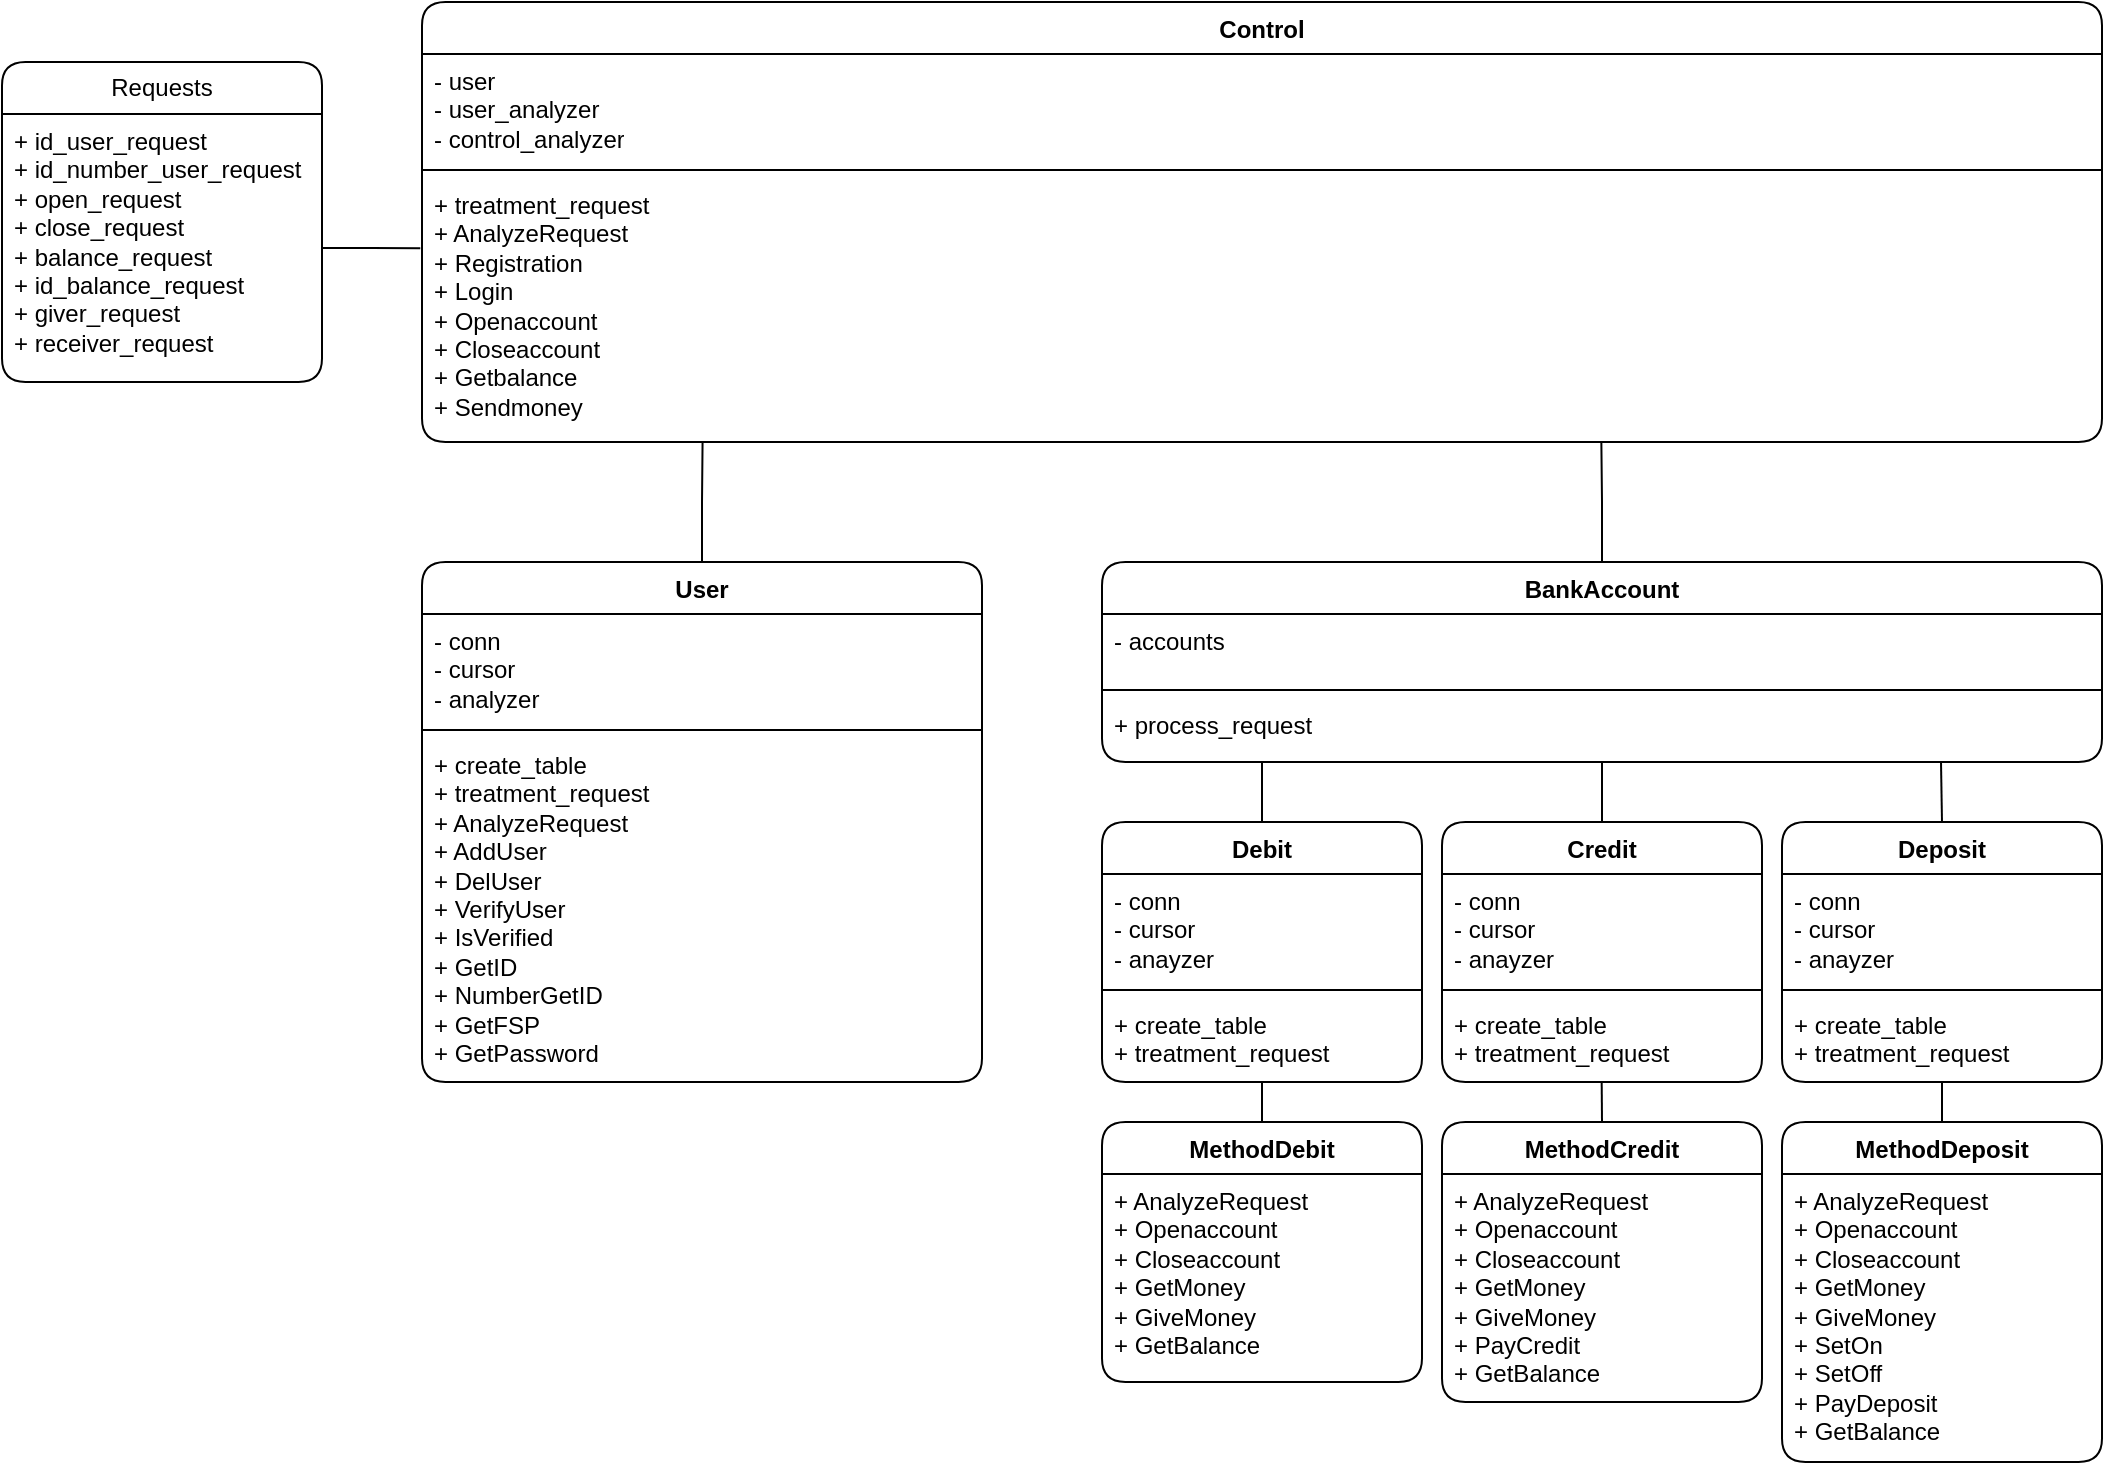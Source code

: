 <mxfile version="24.2.1" type="github">
  <diagram id="C5RBs43oDa-KdzZeNtuy" name="Page-1">
    <mxGraphModel dx="1196" dy="709" grid="1" gridSize="10" guides="1" tooltips="1" connect="1" arrows="1" fold="1" page="1" pageScale="1" pageWidth="827" pageHeight="1169" math="0" shadow="0">
      <root>
        <mxCell id="WIyWlLk6GJQsqaUBKTNV-0" />
        <mxCell id="WIyWlLk6GJQsqaUBKTNV-1" parent="WIyWlLk6GJQsqaUBKTNV-0" />
        <mxCell id="fyniwcf8nX9ECilfkQTT-41" value="Control" style="swimlane;fontStyle=1;align=center;verticalAlign=top;childLayout=stackLayout;horizontal=1;startSize=26;horizontalStack=0;resizeParent=1;resizeParentMax=0;resizeLast=0;collapsible=1;marginBottom=0;whiteSpace=wrap;html=1;rounded=1;glass=0;swimlaneLine=1;shadow=0;" parent="WIyWlLk6GJQsqaUBKTNV-1" vertex="1">
          <mxGeometry x="430" y="590" width="840" height="220" as="geometry" />
        </mxCell>
        <mxCell id="fyniwcf8nX9ECilfkQTT-42" value="- user&lt;div&gt;- user_analyzer&lt;/div&gt;&lt;div&gt;- control_analyzer&lt;/div&gt;" style="text;strokeColor=none;fillColor=none;align=left;verticalAlign=top;spacingLeft=4;spacingRight=4;overflow=hidden;rotatable=0;points=[[0,0.5],[1,0.5]];portConstraint=eastwest;whiteSpace=wrap;html=1;rounded=0;" parent="fyniwcf8nX9ECilfkQTT-41" vertex="1">
          <mxGeometry y="26" width="840" height="54" as="geometry" />
        </mxCell>
        <mxCell id="fyniwcf8nX9ECilfkQTT-43" value="" style="line;strokeWidth=1;fillColor=none;align=left;verticalAlign=middle;spacingTop=-1;spacingLeft=3;spacingRight=3;rotatable=0;labelPosition=right;points=[];portConstraint=eastwest;strokeColor=inherit;" parent="fyniwcf8nX9ECilfkQTT-41" vertex="1">
          <mxGeometry y="80" width="840" height="8" as="geometry" />
        </mxCell>
        <mxCell id="fyniwcf8nX9ECilfkQTT-44" value="&lt;div&gt;+ treatment_request&lt;br&gt;+ AnalyzeRequest&lt;br&gt;+ Registration&lt;/div&gt;&lt;div&gt;+ Login&lt;/div&gt;&lt;div&gt;+ Openaccount&lt;br&gt;+ Closeaccount&lt;/div&gt;&lt;div&gt;+ Getbalance&lt;/div&gt;&lt;div&gt;+ Sendmoney&lt;/div&gt;" style="text;strokeColor=none;fillColor=none;align=left;verticalAlign=top;spacingLeft=4;spacingRight=4;overflow=hidden;rotatable=0;points=[[0,0.5],[1,0.5]];portConstraint=eastwest;whiteSpace=wrap;html=1;" parent="fyniwcf8nX9ECilfkQTT-41" vertex="1">
          <mxGeometry y="88" width="840" height="132" as="geometry" />
        </mxCell>
        <mxCell id="fyniwcf8nX9ECilfkQTT-45" value="User" style="swimlane;fontStyle=1;align=center;verticalAlign=top;childLayout=stackLayout;horizontal=1;startSize=26;horizontalStack=0;resizeParent=1;resizeParentMax=0;resizeLast=0;collapsible=1;marginBottom=0;whiteSpace=wrap;html=1;rounded=1;" parent="WIyWlLk6GJQsqaUBKTNV-1" vertex="1">
          <mxGeometry x="430" y="870" width="280" height="260" as="geometry" />
        </mxCell>
        <mxCell id="fyniwcf8nX9ECilfkQTT-46" value="- conn&lt;div&gt;- cursor&lt;/div&gt;&lt;div&gt;- analyzer&lt;/div&gt;" style="text;strokeColor=none;fillColor=none;align=left;verticalAlign=top;spacingLeft=4;spacingRight=4;overflow=hidden;rotatable=0;points=[[0,0.5],[1,0.5]];portConstraint=eastwest;whiteSpace=wrap;html=1;" parent="fyniwcf8nX9ECilfkQTT-45" vertex="1">
          <mxGeometry y="26" width="280" height="54" as="geometry" />
        </mxCell>
        <mxCell id="fyniwcf8nX9ECilfkQTT-47" value="" style="line;strokeWidth=1;fillColor=none;align=left;verticalAlign=middle;spacingTop=-1;spacingLeft=3;spacingRight=3;rotatable=0;labelPosition=right;points=[];portConstraint=eastwest;strokeColor=inherit;" parent="fyniwcf8nX9ECilfkQTT-45" vertex="1">
          <mxGeometry y="80" width="280" height="8" as="geometry" />
        </mxCell>
        <mxCell id="fyniwcf8nX9ECilfkQTT-48" value="&lt;div&gt;+ create_table&lt;/div&gt;&lt;div&gt;+ treatment_request&lt;br&gt;+ AnalyzeRequest&lt;br&gt;+ AddUser&lt;/div&gt;&lt;div&gt;+ DelUser&lt;/div&gt;&lt;div&gt;+ VerifyUser&lt;/div&gt;&lt;div&gt;+ IsVerified&lt;/div&gt;&lt;div&gt;+ GetID&lt;/div&gt;&lt;div&gt;+ NumberGetID&lt;/div&gt;&lt;div&gt;+ GetFSP&lt;/div&gt;&lt;div&gt;+ GetPassword&lt;/div&gt;&lt;div&gt;&lt;br&gt;&lt;/div&gt;" style="text;strokeColor=none;fillColor=none;align=left;verticalAlign=top;spacingLeft=4;spacingRight=4;overflow=hidden;rotatable=0;points=[[0,0.5],[1,0.5]];portConstraint=eastwest;whiteSpace=wrap;html=1;" parent="fyniwcf8nX9ECilfkQTT-45" vertex="1">
          <mxGeometry y="88" width="280" height="172" as="geometry" />
        </mxCell>
        <mxCell id="fyniwcf8nX9ECilfkQTT-49" value="Requests" style="swimlane;fontStyle=0;childLayout=stackLayout;horizontal=1;startSize=26;fillColor=none;horizontalStack=0;resizeParent=1;resizeParentMax=0;resizeLast=0;collapsible=1;marginBottom=0;whiteSpace=wrap;html=1;rounded=1;" parent="WIyWlLk6GJQsqaUBKTNV-1" vertex="1">
          <mxGeometry x="220" y="620" width="160" height="160" as="geometry" />
        </mxCell>
        <mxCell id="fyniwcf8nX9ECilfkQTT-50" value="+ id_user_request&lt;div&gt;+ id_number_user_request&lt;/div&gt;&lt;div&gt;+ open_request&lt;/div&gt;&lt;div&gt;+ close_request&lt;br&gt;+ balance_request&lt;br&gt;+ id_balance_request&lt;/div&gt;&lt;div&gt;+ giver_request&lt;br&gt;+ receiver_request&lt;/div&gt;" style="text;strokeColor=none;fillColor=none;align=left;verticalAlign=top;spacingLeft=4;spacingRight=4;overflow=hidden;rotatable=0;points=[[0,0.5],[1,0.5]];portConstraint=eastwest;whiteSpace=wrap;html=1;" parent="fyniwcf8nX9ECilfkQTT-49" vertex="1">
          <mxGeometry y="26" width="160" height="134" as="geometry" />
        </mxCell>
        <mxCell id="fyniwcf8nX9ECilfkQTT-51" value="BankAccount" style="swimlane;fontStyle=1;align=center;verticalAlign=top;childLayout=stackLayout;horizontal=1;startSize=26;horizontalStack=0;resizeParent=1;resizeParentMax=0;resizeLast=0;collapsible=1;marginBottom=0;whiteSpace=wrap;html=1;rounded=1;" parent="WIyWlLk6GJQsqaUBKTNV-1" vertex="1">
          <mxGeometry x="770" y="870" width="500" height="100" as="geometry" />
        </mxCell>
        <mxCell id="fyniwcf8nX9ECilfkQTT-52" value="- accounts" style="text;strokeColor=none;fillColor=none;align=left;verticalAlign=top;spacingLeft=4;spacingRight=4;overflow=hidden;rotatable=0;points=[[0,0.5],[1,0.5]];portConstraint=eastwest;whiteSpace=wrap;html=1;" parent="fyniwcf8nX9ECilfkQTT-51" vertex="1">
          <mxGeometry y="26" width="500" height="34" as="geometry" />
        </mxCell>
        <mxCell id="fyniwcf8nX9ECilfkQTT-53" value="" style="line;strokeWidth=1;fillColor=none;align=left;verticalAlign=middle;spacingTop=-1;spacingLeft=3;spacingRight=3;rotatable=0;labelPosition=right;points=[];portConstraint=eastwest;strokeColor=inherit;" parent="fyniwcf8nX9ECilfkQTT-51" vertex="1">
          <mxGeometry y="60" width="500" height="8" as="geometry" />
        </mxCell>
        <mxCell id="fyniwcf8nX9ECilfkQTT-54" value="+ process_request" style="text;strokeColor=none;fillColor=none;align=left;verticalAlign=top;spacingLeft=4;spacingRight=4;overflow=hidden;rotatable=0;points=[[0,0.5],[1,0.5]];portConstraint=eastwest;whiteSpace=wrap;html=1;" parent="fyniwcf8nX9ECilfkQTT-51" vertex="1">
          <mxGeometry y="68" width="500" height="32" as="geometry" />
        </mxCell>
        <mxCell id="fyniwcf8nX9ECilfkQTT-55" value="Debit" style="swimlane;fontStyle=1;align=center;verticalAlign=top;childLayout=stackLayout;horizontal=1;startSize=26;horizontalStack=0;resizeParent=1;resizeParentMax=0;resizeLast=0;collapsible=1;marginBottom=0;whiteSpace=wrap;html=1;rounded=1;" parent="WIyWlLk6GJQsqaUBKTNV-1" vertex="1">
          <mxGeometry x="770" y="1000" width="160" height="130" as="geometry" />
        </mxCell>
        <mxCell id="fyniwcf8nX9ECilfkQTT-56" value="- conn&lt;div&gt;- cursor&lt;/div&gt;&lt;div&gt;- anayzer&lt;/div&gt;" style="text;strokeColor=none;fillColor=none;align=left;verticalAlign=top;spacingLeft=4;spacingRight=4;overflow=hidden;rotatable=0;points=[[0,0.5],[1,0.5]];portConstraint=eastwest;whiteSpace=wrap;html=1;" parent="fyniwcf8nX9ECilfkQTT-55" vertex="1">
          <mxGeometry y="26" width="160" height="54" as="geometry" />
        </mxCell>
        <mxCell id="fyniwcf8nX9ECilfkQTT-57" value="" style="line;strokeWidth=1;fillColor=none;align=left;verticalAlign=middle;spacingTop=-1;spacingLeft=3;spacingRight=3;rotatable=0;labelPosition=right;points=[];portConstraint=eastwest;strokeColor=inherit;" parent="fyniwcf8nX9ECilfkQTT-55" vertex="1">
          <mxGeometry y="80" width="160" height="8" as="geometry" />
        </mxCell>
        <mxCell id="fyniwcf8nX9ECilfkQTT-58" value="+ create_table&lt;div&gt;+ treatment_request&lt;/div&gt;" style="text;strokeColor=none;fillColor=none;align=left;verticalAlign=top;spacingLeft=4;spacingRight=4;overflow=hidden;rotatable=0;points=[[0,0.5],[1,0.5]];portConstraint=eastwest;whiteSpace=wrap;html=1;" parent="fyniwcf8nX9ECilfkQTT-55" vertex="1">
          <mxGeometry y="88" width="160" height="42" as="geometry" />
        </mxCell>
        <mxCell id="fyniwcf8nX9ECilfkQTT-59" value="Credit" style="swimlane;fontStyle=1;align=center;verticalAlign=top;childLayout=stackLayout;horizontal=1;startSize=26;horizontalStack=0;resizeParent=1;resizeParentMax=0;resizeLast=0;collapsible=1;marginBottom=0;whiteSpace=wrap;html=1;rounded=1;" parent="WIyWlLk6GJQsqaUBKTNV-1" vertex="1">
          <mxGeometry x="940" y="1000" width="160" height="130" as="geometry" />
        </mxCell>
        <mxCell id="fyniwcf8nX9ECilfkQTT-60" value="- conn&lt;div&gt;- cursor&lt;/div&gt;&lt;div&gt;- anayzer&lt;/div&gt;" style="text;strokeColor=none;fillColor=none;align=left;verticalAlign=top;spacingLeft=4;spacingRight=4;overflow=hidden;rotatable=0;points=[[0,0.5],[1,0.5]];portConstraint=eastwest;whiteSpace=wrap;html=1;" parent="fyniwcf8nX9ECilfkQTT-59" vertex="1">
          <mxGeometry y="26" width="160" height="54" as="geometry" />
        </mxCell>
        <mxCell id="fyniwcf8nX9ECilfkQTT-61" value="" style="line;strokeWidth=1;fillColor=none;align=left;verticalAlign=middle;spacingTop=-1;spacingLeft=3;spacingRight=3;rotatable=0;labelPosition=right;points=[];portConstraint=eastwest;strokeColor=inherit;" parent="fyniwcf8nX9ECilfkQTT-59" vertex="1">
          <mxGeometry y="80" width="160" height="8" as="geometry" />
        </mxCell>
        <mxCell id="fyniwcf8nX9ECilfkQTT-62" value="+ create_table&lt;div&gt;+ treatment_request&lt;/div&gt;" style="text;strokeColor=none;fillColor=none;align=left;verticalAlign=top;spacingLeft=4;spacingRight=4;overflow=hidden;rotatable=0;points=[[0,0.5],[1,0.5]];portConstraint=eastwest;whiteSpace=wrap;html=1;" parent="fyniwcf8nX9ECilfkQTT-59" vertex="1">
          <mxGeometry y="88" width="160" height="42" as="geometry" />
        </mxCell>
        <mxCell id="fyniwcf8nX9ECilfkQTT-63" value="Deposit" style="swimlane;fontStyle=1;align=center;verticalAlign=top;childLayout=stackLayout;horizontal=1;startSize=26;horizontalStack=0;resizeParent=1;resizeParentMax=0;resizeLast=0;collapsible=1;marginBottom=0;whiteSpace=wrap;html=1;rounded=1;" parent="WIyWlLk6GJQsqaUBKTNV-1" vertex="1">
          <mxGeometry x="1110" y="1000" width="160" height="130" as="geometry" />
        </mxCell>
        <mxCell id="fyniwcf8nX9ECilfkQTT-64" value="- conn&lt;div&gt;- cursor&lt;/div&gt;&lt;div&gt;- anayzer&lt;/div&gt;" style="text;strokeColor=none;fillColor=none;align=left;verticalAlign=top;spacingLeft=4;spacingRight=4;overflow=hidden;rotatable=0;points=[[0,0.5],[1,0.5]];portConstraint=eastwest;whiteSpace=wrap;html=1;" parent="fyniwcf8nX9ECilfkQTT-63" vertex="1">
          <mxGeometry y="26" width="160" height="54" as="geometry" />
        </mxCell>
        <mxCell id="fyniwcf8nX9ECilfkQTT-65" value="" style="line;strokeWidth=1;fillColor=none;align=left;verticalAlign=middle;spacingTop=-1;spacingLeft=3;spacingRight=3;rotatable=0;labelPosition=right;points=[];portConstraint=eastwest;strokeColor=inherit;" parent="fyniwcf8nX9ECilfkQTT-63" vertex="1">
          <mxGeometry y="80" width="160" height="8" as="geometry" />
        </mxCell>
        <mxCell id="fyniwcf8nX9ECilfkQTT-66" value="+ create_table&lt;div&gt;+ treatment_request&lt;/div&gt;" style="text;strokeColor=none;fillColor=none;align=left;verticalAlign=top;spacingLeft=4;spacingRight=4;overflow=hidden;rotatable=0;points=[[0,0.5],[1,0.5]];portConstraint=eastwest;whiteSpace=wrap;html=1;" parent="fyniwcf8nX9ECilfkQTT-63" vertex="1">
          <mxGeometry y="88" width="160" height="42" as="geometry" />
        </mxCell>
        <mxCell id="fyniwcf8nX9ECilfkQTT-67" style="edgeStyle=orthogonalEdgeStyle;rounded=0;orthogonalLoop=1;jettySize=auto;html=1;exitX=0.5;exitY=0;exitDx=0;exitDy=0;entryX=0.5;entryY=1;entryDx=0;entryDy=0;endArrow=none;endFill=0;" parent="WIyWlLk6GJQsqaUBKTNV-1" source="fyniwcf8nX9ECilfkQTT-68" target="fyniwcf8nX9ECilfkQTT-55" edge="1">
          <mxGeometry relative="1" as="geometry" />
        </mxCell>
        <mxCell id="fyniwcf8nX9ECilfkQTT-68" value="MethodDebit" style="swimlane;fontStyle=1;align=center;verticalAlign=top;childLayout=stackLayout;horizontal=1;startSize=26;horizontalStack=0;resizeParent=1;resizeParentMax=0;resizeLast=0;collapsible=1;marginBottom=0;whiteSpace=wrap;html=1;rounded=1;" parent="WIyWlLk6GJQsqaUBKTNV-1" vertex="1">
          <mxGeometry x="770" y="1150" width="160" height="130" as="geometry" />
        </mxCell>
        <mxCell id="fyniwcf8nX9ECilfkQTT-69" value="+ AnalyzeRequest&lt;div&gt;+ Openaccount&lt;/div&gt;&lt;div&gt;+ Closeaccount&lt;/div&gt;&lt;div&gt;+ GetMoney&lt;/div&gt;&lt;div&gt;+ GiveMoney&lt;/div&gt;&lt;div&gt;+ GetBalance&lt;/div&gt;" style="text;strokeColor=none;fillColor=none;align=left;verticalAlign=top;spacingLeft=4;spacingRight=4;overflow=hidden;rotatable=0;points=[[0,0.5],[1,0.5]];portConstraint=eastwest;whiteSpace=wrap;html=1;" parent="fyniwcf8nX9ECilfkQTT-68" vertex="1">
          <mxGeometry y="26" width="160" height="104" as="geometry" />
        </mxCell>
        <mxCell id="fyniwcf8nX9ECilfkQTT-70" value="MethodCredit" style="swimlane;fontStyle=1;align=center;verticalAlign=top;childLayout=stackLayout;horizontal=1;startSize=26;horizontalStack=0;resizeParent=1;resizeParentMax=0;resizeLast=0;collapsible=1;marginBottom=0;whiteSpace=wrap;html=1;rounded=1;" parent="WIyWlLk6GJQsqaUBKTNV-1" vertex="1">
          <mxGeometry x="940" y="1150" width="160" height="140" as="geometry" />
        </mxCell>
        <mxCell id="fyniwcf8nX9ECilfkQTT-71" value="+ AnalyzeRequest&lt;div&gt;+ Openaccount&lt;/div&gt;&lt;div&gt;+ Closeaccount&lt;/div&gt;&lt;div&gt;+ GetMoney&lt;/div&gt;&lt;div&gt;+ GiveMoney&lt;/div&gt;&lt;div&gt;+ PayCredit&lt;/div&gt;&lt;div&gt;+ GetBalance&lt;/div&gt;" style="text;strokeColor=none;fillColor=none;align=left;verticalAlign=top;spacingLeft=4;spacingRight=4;overflow=hidden;rotatable=0;points=[[0,0.5],[1,0.5]];portConstraint=eastwest;whiteSpace=wrap;html=1;" parent="fyniwcf8nX9ECilfkQTT-70" vertex="1">
          <mxGeometry y="26" width="160" height="114" as="geometry" />
        </mxCell>
        <mxCell id="fyniwcf8nX9ECilfkQTT-72" style="edgeStyle=orthogonalEdgeStyle;rounded=0;orthogonalLoop=1;jettySize=auto;html=1;exitX=0.5;exitY=0;exitDx=0;exitDy=0;entryX=0.5;entryY=1;entryDx=0;entryDy=0;endArrow=none;endFill=0;" parent="WIyWlLk6GJQsqaUBKTNV-1" source="fyniwcf8nX9ECilfkQTT-73" target="fyniwcf8nX9ECilfkQTT-63" edge="1">
          <mxGeometry relative="1" as="geometry" />
        </mxCell>
        <mxCell id="fyniwcf8nX9ECilfkQTT-73" value="MethodDeposit" style="swimlane;fontStyle=1;align=center;verticalAlign=top;childLayout=stackLayout;horizontal=1;startSize=26;horizontalStack=0;resizeParent=1;resizeParentMax=0;resizeLast=0;collapsible=1;marginBottom=0;whiteSpace=wrap;html=1;rounded=1;" parent="WIyWlLk6GJQsqaUBKTNV-1" vertex="1">
          <mxGeometry x="1110" y="1150" width="160" height="170" as="geometry" />
        </mxCell>
        <mxCell id="fyniwcf8nX9ECilfkQTT-74" value="+ AnalyzeRequest&lt;div&gt;+ Openaccount&lt;/div&gt;&lt;div&gt;+ Closeaccount&lt;/div&gt;&lt;div&gt;+ GetMoney&lt;/div&gt;&lt;div&gt;+ GiveMoney&lt;/div&gt;&lt;div&gt;+ SetOn&lt;/div&gt;&lt;div&gt;+ SetOff&lt;/div&gt;&lt;div&gt;+ PayDeposit&lt;/div&gt;&lt;div&gt;+ GetBalance&lt;/div&gt;" style="text;strokeColor=none;fillColor=none;align=left;verticalAlign=top;spacingLeft=4;spacingRight=4;overflow=hidden;rotatable=0;points=[[0,0.5],[1,0.5]];portConstraint=eastwest;whiteSpace=wrap;html=1;" parent="fyniwcf8nX9ECilfkQTT-73" vertex="1">
          <mxGeometry y="26" width="160" height="144" as="geometry" />
        </mxCell>
        <mxCell id="fyniwcf8nX9ECilfkQTT-75" style="edgeStyle=orthogonalEdgeStyle;rounded=0;orthogonalLoop=1;jettySize=auto;html=1;exitX=0.5;exitY=0;exitDx=0;exitDy=0;entryX=0.499;entryY=0.99;entryDx=0;entryDy=0;entryPerimeter=0;endArrow=none;endFill=0;" parent="WIyWlLk6GJQsqaUBKTNV-1" source="fyniwcf8nX9ECilfkQTT-70" target="fyniwcf8nX9ECilfkQTT-62" edge="1">
          <mxGeometry relative="1" as="geometry" />
        </mxCell>
        <mxCell id="fyniwcf8nX9ECilfkQTT-79" style="edgeStyle=orthogonalEdgeStyle;rounded=0;orthogonalLoop=1;jettySize=auto;html=1;exitX=0.5;exitY=0;exitDx=0;exitDy=0;entryX=0.167;entryY=1.003;entryDx=0;entryDy=0;entryPerimeter=0;endArrow=none;endFill=0;" parent="WIyWlLk6GJQsqaUBKTNV-1" source="fyniwcf8nX9ECilfkQTT-45" target="fyniwcf8nX9ECilfkQTT-44" edge="1">
          <mxGeometry relative="1" as="geometry" />
        </mxCell>
        <mxCell id="fyniwcf8nX9ECilfkQTT-80" style="edgeStyle=orthogonalEdgeStyle;rounded=0;orthogonalLoop=1;jettySize=auto;html=1;exitX=0.5;exitY=0;exitDx=0;exitDy=0;entryX=0.702;entryY=1.001;entryDx=0;entryDy=0;entryPerimeter=0;endArrow=none;endFill=0;" parent="WIyWlLk6GJQsqaUBKTNV-1" source="fyniwcf8nX9ECilfkQTT-51" target="fyniwcf8nX9ECilfkQTT-44" edge="1">
          <mxGeometry relative="1" as="geometry" />
        </mxCell>
        <mxCell id="fyniwcf8nX9ECilfkQTT-81" style="edgeStyle=orthogonalEdgeStyle;rounded=0;orthogonalLoop=1;jettySize=auto;html=1;exitX=1;exitY=0.5;exitDx=0;exitDy=0;entryX=-0.001;entryY=0.266;entryDx=0;entryDy=0;entryPerimeter=0;endArrow=none;endFill=0;" parent="WIyWlLk6GJQsqaUBKTNV-1" source="fyniwcf8nX9ECilfkQTT-50" target="fyniwcf8nX9ECilfkQTT-44" edge="1">
          <mxGeometry relative="1" as="geometry" />
        </mxCell>
        <mxCell id="Edm54Qj2jC3l95G7cOBo-1" style="edgeStyle=orthogonalEdgeStyle;rounded=0;orthogonalLoop=1;jettySize=auto;html=1;exitX=0.5;exitY=0;exitDx=0;exitDy=0;entryX=0.5;entryY=1;entryDx=0;entryDy=0;entryPerimeter=0;endArrow=none;endFill=0;" edge="1" parent="WIyWlLk6GJQsqaUBKTNV-1" source="fyniwcf8nX9ECilfkQTT-59" target="fyniwcf8nX9ECilfkQTT-54">
          <mxGeometry relative="1" as="geometry" />
        </mxCell>
        <mxCell id="Edm54Qj2jC3l95G7cOBo-2" style="edgeStyle=orthogonalEdgeStyle;rounded=0;orthogonalLoop=1;jettySize=auto;html=1;exitX=0.5;exitY=0;exitDx=0;exitDy=0;entryX=0.16;entryY=1;entryDx=0;entryDy=0;entryPerimeter=0;endArrow=none;endFill=0;" edge="1" parent="WIyWlLk6GJQsqaUBKTNV-1" source="fyniwcf8nX9ECilfkQTT-55" target="fyniwcf8nX9ECilfkQTT-54">
          <mxGeometry relative="1" as="geometry" />
        </mxCell>
        <mxCell id="Edm54Qj2jC3l95G7cOBo-3" style="edgeStyle=orthogonalEdgeStyle;rounded=0;orthogonalLoop=1;jettySize=auto;html=1;exitX=0.5;exitY=0;exitDx=0;exitDy=0;entryX=0.839;entryY=0.999;entryDx=0;entryDy=0;entryPerimeter=0;endArrow=none;endFill=0;" edge="1" parent="WIyWlLk6GJQsqaUBKTNV-1" source="fyniwcf8nX9ECilfkQTT-63" target="fyniwcf8nX9ECilfkQTT-54">
          <mxGeometry relative="1" as="geometry" />
        </mxCell>
      </root>
    </mxGraphModel>
  </diagram>
</mxfile>
